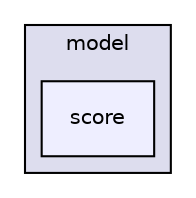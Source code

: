 digraph "java/umms/core/model/score" {
  compound=true
  node [ fontsize="10", fontname="Helvetica"];
  edge [ labelfontsize="10", labelfontname="Helvetica"];
  subgraph clusterdir_bb3c74126029dfe253b1c0f94d31f1c5 {
    graph [ bgcolor="#ddddee", pencolor="black", label="model" fontname="Helvetica", fontsize="10", URL="dir_bb3c74126029dfe253b1c0f94d31f1c5.html"]
  dir_25a1901adf9b1f69893c2ccd3af2349f [shape=box, label="score", style="filled", fillcolor="#eeeeff", pencolor="black", URL="dir_25a1901adf9b1f69893c2ccd3af2349f.html"];
  }
}
